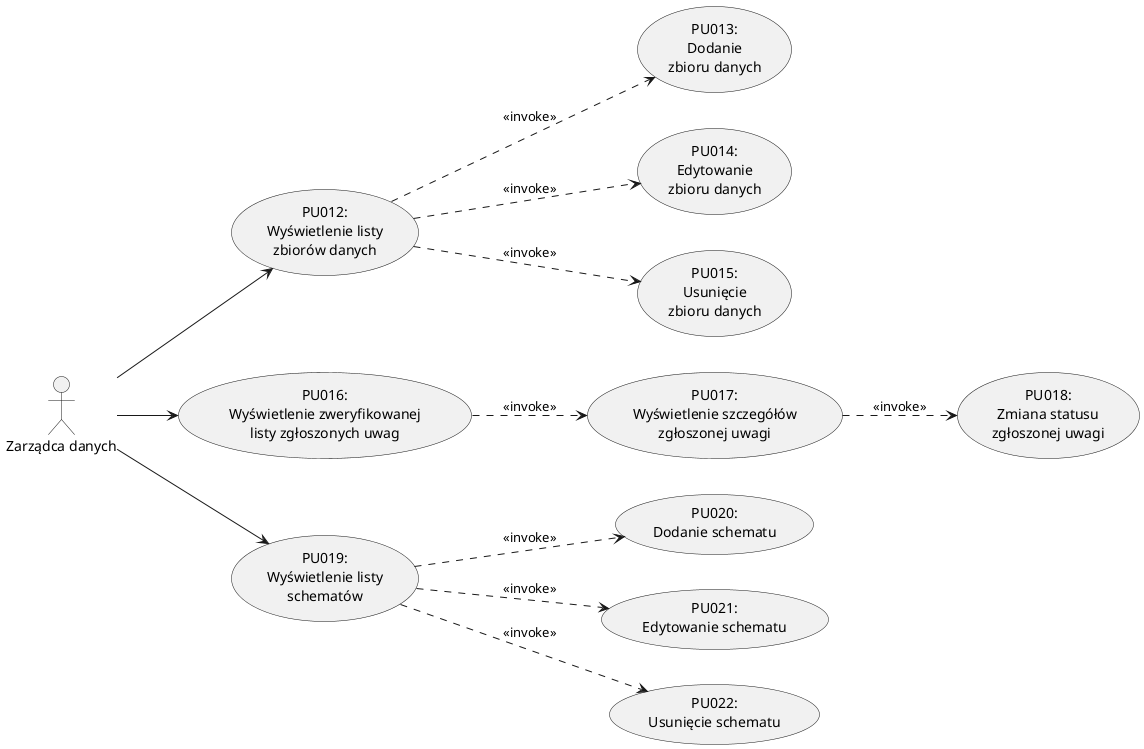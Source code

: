 @startuml ZarzadcaDanych

left to right direction

actor "Zarządca danych" as Admin

usecase "PU012:\nWyświetlenie listy\nzbiorów danych" as PU012
usecase "PU013:\nDodanie\nzbioru danych" as PU013
usecase "PU014:\nEdytowanie\nzbioru danych" as PU014
usecase "PU015:\nUsunięcie\nzbioru danych" as PU015

usecase "PU016:\nWyświetlenie zweryfikowanej\nlisty zgłoszonych uwag" as PU016
usecase "PU017:\nWyświetlenie szczegółów\nzgłoszonej uwagi" as PU017
usecase "PU018:\nZmiana statusu\nzgłoszonej uwagi" as PU018

usecase "PU019:\nWyświetlenie listy\nschematów" as PU019
usecase "PU020:\nDodanie schematu" as PU020
usecase "PU021:\nEdytowanie schematu" as PU021
usecase "PU022:\nUsunięcie schematu" as PU022

Admin --> PU012
PU012 ..> PU013 : <<invoke>>
PU012 ..> PU014 : <<invoke>>
PU012 ..> PU015 : <<invoke>>

Admin --> PU016
PU016 ..> PU017 : <<invoke>>
PU017 ..> PU018 : <<invoke>>

Admin --> PU019
PU019 ..> PU020 : <<invoke>>
PU019 ..> PU021 : <<invoke>>
PU019 ..> PU022 : <<invoke>>

@enduml